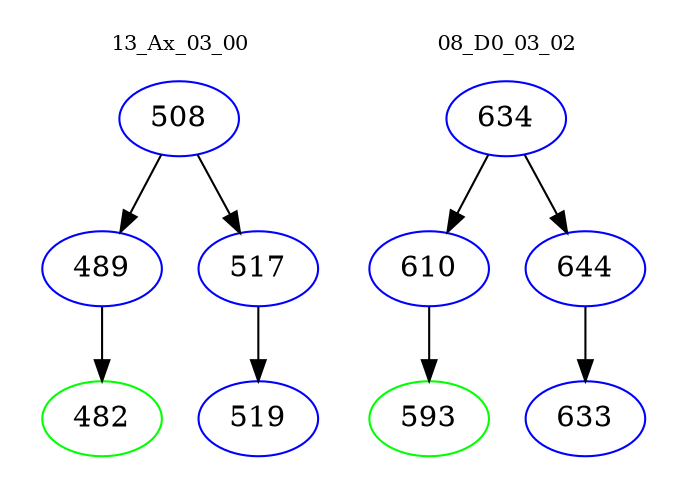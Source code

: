 digraph{
subgraph cluster_0 {
color = white
label = "13_Ax_03_00";
fontsize=10;
T0_508 [label="508", color="blue"]
T0_508 -> T0_489 [color="black"]
T0_489 [label="489", color="blue"]
T0_489 -> T0_482 [color="black"]
T0_482 [label="482", color="green"]
T0_508 -> T0_517 [color="black"]
T0_517 [label="517", color="blue"]
T0_517 -> T0_519 [color="black"]
T0_519 [label="519", color="blue"]
}
subgraph cluster_1 {
color = white
label = "08_D0_03_02";
fontsize=10;
T1_634 [label="634", color="blue"]
T1_634 -> T1_610 [color="black"]
T1_610 [label="610", color="blue"]
T1_610 -> T1_593 [color="black"]
T1_593 [label="593", color="green"]
T1_634 -> T1_644 [color="black"]
T1_644 [label="644", color="blue"]
T1_644 -> T1_633 [color="black"]
T1_633 [label="633", color="blue"]
}
}
